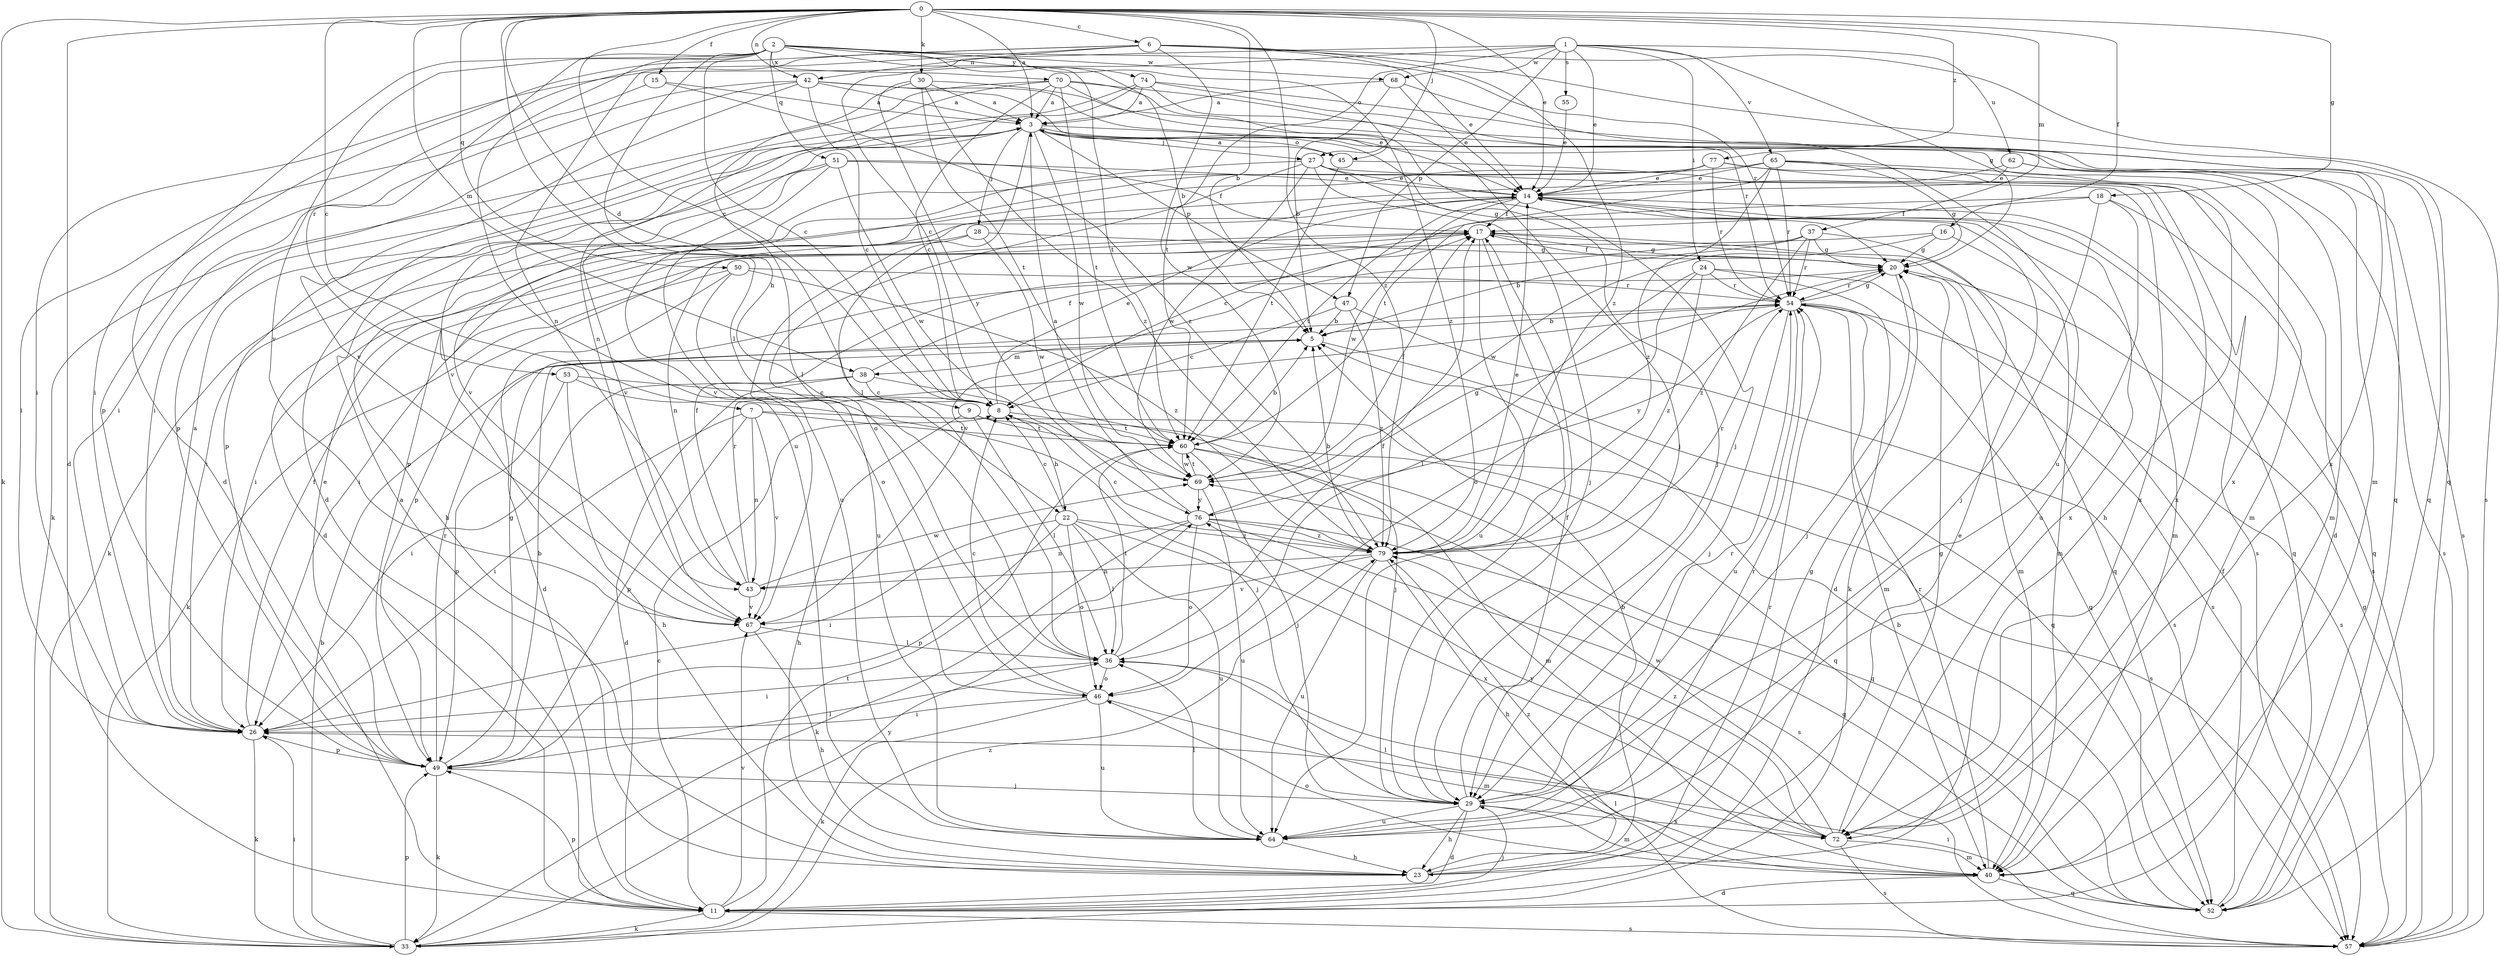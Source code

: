 strict digraph  {
0;
1;
2;
3;
5;
6;
7;
8;
9;
11;
14;
15;
16;
17;
18;
20;
22;
23;
24;
26;
27;
28;
29;
30;
33;
36;
37;
38;
40;
42;
43;
45;
46;
47;
49;
50;
51;
52;
53;
54;
55;
57;
60;
62;
64;
65;
67;
68;
69;
70;
72;
74;
76;
77;
79;
0 -> 3  [label=a];
0 -> 5  [label=b];
0 -> 6  [label=c];
0 -> 7  [label=c];
0 -> 8  [label=c];
0 -> 9  [label=d];
0 -> 11  [label=d];
0 -> 14  [label=e];
0 -> 15  [label=f];
0 -> 16  [label=f];
0 -> 18  [label=g];
0 -> 27  [label=j];
0 -> 30  [label=k];
0 -> 33  [label=k];
0 -> 36  [label=l];
0 -> 37  [label=m];
0 -> 38  [label=m];
0 -> 42  [label=n];
0 -> 50  [label=q];
0 -> 77  [label=z];
0 -> 79  [label=z];
1 -> 8  [label=c];
1 -> 14  [label=e];
1 -> 20  [label=g];
1 -> 24  [label=i];
1 -> 26  [label=i];
1 -> 47  [label=p];
1 -> 55  [label=s];
1 -> 60  [label=t];
1 -> 62  [label=u];
1 -> 65  [label=v];
1 -> 68  [label=w];
2 -> 5  [label=b];
2 -> 8  [label=c];
2 -> 11  [label=d];
2 -> 22  [label=h];
2 -> 45  [label=o];
2 -> 51  [label=q];
2 -> 53  [label=r];
2 -> 54  [label=r];
2 -> 60  [label=t];
2 -> 64  [label=u];
2 -> 67  [label=v];
2 -> 68  [label=w];
2 -> 70  [label=x];
2 -> 74  [label=y];
3 -> 27  [label=j];
3 -> 28  [label=j];
3 -> 29  [label=j];
3 -> 36  [label=l];
3 -> 45  [label=o];
3 -> 47  [label=p];
3 -> 49  [label=p];
3 -> 57  [label=s];
3 -> 67  [label=v];
3 -> 69  [label=w];
3 -> 72  [label=x];
5 -> 38  [label=m];
5 -> 52  [label=q];
6 -> 14  [label=e];
6 -> 26  [label=i];
6 -> 42  [label=n];
6 -> 43  [label=n];
6 -> 49  [label=p];
6 -> 52  [label=q];
6 -> 57  [label=s];
6 -> 69  [label=w];
6 -> 79  [label=z];
7 -> 26  [label=i];
7 -> 43  [label=n];
7 -> 49  [label=p];
7 -> 57  [label=s];
7 -> 60  [label=t];
7 -> 67  [label=v];
8 -> 14  [label=e];
8 -> 22  [label=h];
8 -> 60  [label=t];
9 -> 23  [label=h];
9 -> 36  [label=l];
9 -> 52  [label=q];
9 -> 60  [label=t];
11 -> 8  [label=c];
11 -> 29  [label=j];
11 -> 33  [label=k];
11 -> 49  [label=p];
11 -> 54  [label=r];
11 -> 57  [label=s];
11 -> 60  [label=t];
11 -> 67  [label=v];
14 -> 17  [label=f];
14 -> 26  [label=i];
14 -> 40  [label=m];
14 -> 52  [label=q];
14 -> 57  [label=s];
14 -> 60  [label=t];
14 -> 69  [label=w];
14 -> 72  [label=x];
15 -> 3  [label=a];
15 -> 26  [label=i];
15 -> 79  [label=z];
16 -> 20  [label=g];
16 -> 26  [label=i];
16 -> 40  [label=m];
16 -> 69  [label=w];
17 -> 20  [label=g];
17 -> 26  [label=i];
17 -> 29  [label=j];
17 -> 49  [label=p];
17 -> 52  [label=q];
17 -> 64  [label=u];
18 -> 8  [label=c];
18 -> 17  [label=f];
18 -> 29  [label=j];
18 -> 52  [label=q];
18 -> 64  [label=u];
20 -> 17  [label=f];
20 -> 29  [label=j];
20 -> 40  [label=m];
20 -> 54  [label=r];
22 -> 8  [label=c];
22 -> 26  [label=i];
22 -> 36  [label=l];
22 -> 46  [label=o];
22 -> 49  [label=p];
22 -> 64  [label=u];
22 -> 72  [label=x];
22 -> 79  [label=z];
23 -> 3  [label=a];
23 -> 5  [label=b];
23 -> 14  [label=e];
23 -> 20  [label=g];
24 -> 11  [label=d];
24 -> 36  [label=l];
24 -> 46  [label=o];
24 -> 54  [label=r];
24 -> 57  [label=s];
24 -> 79  [label=z];
26 -> 3  [label=a];
26 -> 17  [label=f];
26 -> 33  [label=k];
26 -> 49  [label=p];
27 -> 14  [label=e];
27 -> 20  [label=g];
27 -> 23  [label=h];
27 -> 29  [label=j];
27 -> 46  [label=o];
27 -> 69  [label=w];
27 -> 72  [label=x];
28 -> 20  [label=g];
28 -> 43  [label=n];
28 -> 64  [label=u];
28 -> 69  [label=w];
29 -> 11  [label=d];
29 -> 17  [label=f];
29 -> 23  [label=h];
29 -> 40  [label=m];
29 -> 54  [label=r];
29 -> 64  [label=u];
29 -> 72  [label=x];
30 -> 3  [label=a];
30 -> 36  [label=l];
30 -> 60  [label=t];
30 -> 72  [label=x];
30 -> 76  [label=y];
30 -> 79  [label=z];
33 -> 5  [label=b];
33 -> 26  [label=i];
33 -> 49  [label=p];
33 -> 76  [label=y];
33 -> 79  [label=z];
36 -> 17  [label=f];
36 -> 26  [label=i];
36 -> 46  [label=o];
36 -> 60  [label=t];
37 -> 5  [label=b];
37 -> 20  [label=g];
37 -> 33  [label=k];
37 -> 54  [label=r];
37 -> 67  [label=v];
37 -> 79  [label=z];
38 -> 8  [label=c];
38 -> 11  [label=d];
38 -> 17  [label=f];
38 -> 26  [label=i];
38 -> 29  [label=j];
40 -> 11  [label=d];
40 -> 46  [label=o];
40 -> 52  [label=q];
40 -> 54  [label=r];
40 -> 79  [label=z];
42 -> 3  [label=a];
42 -> 8  [label=c];
42 -> 14  [label=e];
42 -> 26  [label=i];
42 -> 40  [label=m];
42 -> 49  [label=p];
42 -> 67  [label=v];
43 -> 17  [label=f];
43 -> 54  [label=r];
43 -> 67  [label=v];
43 -> 69  [label=w];
45 -> 3  [label=a];
45 -> 60  [label=t];
45 -> 72  [label=x];
46 -> 8  [label=c];
46 -> 26  [label=i];
46 -> 33  [label=k];
46 -> 40  [label=m];
46 -> 64  [label=u];
47 -> 5  [label=b];
47 -> 8  [label=c];
47 -> 57  [label=s];
47 -> 79  [label=z];
49 -> 5  [label=b];
49 -> 14  [label=e];
49 -> 20  [label=g];
49 -> 29  [label=j];
49 -> 33  [label=k];
49 -> 36  [label=l];
49 -> 54  [label=r];
50 -> 11  [label=d];
50 -> 33  [label=k];
50 -> 46  [label=o];
50 -> 54  [label=r];
50 -> 79  [label=z];
51 -> 14  [label=e];
51 -> 17  [label=f];
51 -> 33  [label=k];
51 -> 64  [label=u];
51 -> 67  [label=v];
51 -> 69  [label=w];
52 -> 5  [label=b];
52 -> 17  [label=f];
53 -> 8  [label=c];
53 -> 23  [label=h];
53 -> 29  [label=j];
53 -> 49  [label=p];
54 -> 5  [label=b];
54 -> 20  [label=g];
54 -> 29  [label=j];
54 -> 40  [label=m];
54 -> 52  [label=q];
54 -> 57  [label=s];
54 -> 64  [label=u];
54 -> 76  [label=y];
55 -> 14  [label=e];
57 -> 20  [label=g];
57 -> 26  [label=i];
57 -> 36  [label=l];
60 -> 5  [label=b];
60 -> 29  [label=j];
60 -> 40  [label=m];
60 -> 52  [label=q];
60 -> 69  [label=w];
62 -> 14  [label=e];
62 -> 40  [label=m];
62 -> 49  [label=p];
62 -> 57  [label=s];
64 -> 23  [label=h];
64 -> 36  [label=l];
64 -> 54  [label=r];
65 -> 11  [label=d];
65 -> 14  [label=e];
65 -> 20  [label=g];
65 -> 23  [label=h];
65 -> 54  [label=r];
65 -> 60  [label=t];
65 -> 67  [label=v];
65 -> 79  [label=z];
67 -> 23  [label=h];
67 -> 36  [label=l];
68 -> 3  [label=a];
68 -> 5  [label=b];
68 -> 14  [label=e];
68 -> 64  [label=u];
69 -> 17  [label=f];
69 -> 60  [label=t];
69 -> 64  [label=u];
69 -> 76  [label=y];
70 -> 3  [label=a];
70 -> 8  [label=c];
70 -> 29  [label=j];
70 -> 33  [label=k];
70 -> 43  [label=n];
70 -> 52  [label=q];
70 -> 60  [label=t];
70 -> 79  [label=z];
72 -> 20  [label=g];
72 -> 36  [label=l];
72 -> 40  [label=m];
72 -> 57  [label=s];
72 -> 69  [label=w];
72 -> 76  [label=y];
72 -> 79  [label=z];
74 -> 3  [label=a];
74 -> 11  [label=d];
74 -> 26  [label=i];
74 -> 29  [label=j];
74 -> 52  [label=q];
74 -> 54  [label=r];
76 -> 3  [label=a];
76 -> 20  [label=g];
76 -> 33  [label=k];
76 -> 43  [label=n];
76 -> 46  [label=o];
76 -> 52  [label=q];
76 -> 57  [label=s];
76 -> 79  [label=z];
77 -> 11  [label=d];
77 -> 14  [label=e];
77 -> 40  [label=m];
77 -> 54  [label=r];
77 -> 57  [label=s];
77 -> 67  [label=v];
79 -> 5  [label=b];
79 -> 8  [label=c];
79 -> 14  [label=e];
79 -> 23  [label=h];
79 -> 43  [label=n];
79 -> 54  [label=r];
79 -> 64  [label=u];
79 -> 67  [label=v];
}
